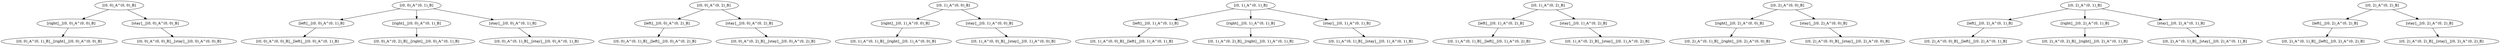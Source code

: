 strict digraph  {
"[(0, 0)_A^(0, 0)_B]";
"[right]__[(0, 0)_A^(0, 0)_B]";
"[(0, 0)_A^(0, 1)_B]__[right]__[(0, 0)_A^(0, 0)_B]";
"[stay]__[(0, 0)_A^(0, 0)_B]";
"[(0, 0)_A^(0, 0)_B]__[stay]__[(0, 0)_A^(0, 0)_B]";
"[(0, 0)_A^(0, 1)_B]";
"[left]__[(0, 0)_A^(0, 1)_B]";
"[(0, 0)_A^(0, 0)_B]__[left]__[(0, 0)_A^(0, 1)_B]";
"[right]__[(0, 0)_A^(0, 1)_B]";
"[(0, 0)_A^(0, 2)_B]__[right]__[(0, 0)_A^(0, 1)_B]";
"[stay]__[(0, 0)_A^(0, 1)_B]";
"[(0, 0)_A^(0, 1)_B]__[stay]__[(0, 0)_A^(0, 1)_B]";
"[(0, 0)_A^(0, 2)_B]";
"[left]__[(0, 0)_A^(0, 2)_B]";
"[(0, 0)_A^(0, 1)_B]__[left]__[(0, 0)_A^(0, 2)_B]";
"[stay]__[(0, 0)_A^(0, 2)_B]";
"[(0, 0)_A^(0, 2)_B]__[stay]__[(0, 0)_A^(0, 2)_B]";
"[(0, 1)_A^(0, 0)_B]";
"[right]__[(0, 1)_A^(0, 0)_B]";
"[(0, 1)_A^(0, 1)_B]__[right]__[(0, 1)_A^(0, 0)_B]";
"[stay]__[(0, 1)_A^(0, 0)_B]";
"[(0, 1)_A^(0, 0)_B]__[stay]__[(0, 1)_A^(0, 0)_B]";
"[(0, 1)_A^(0, 1)_B]";
"[left]__[(0, 1)_A^(0, 1)_B]";
"[(0, 1)_A^(0, 0)_B]__[left]__[(0, 1)_A^(0, 1)_B]";
"[right]__[(0, 1)_A^(0, 1)_B]";
"[(0, 1)_A^(0, 2)_B]__[right]__[(0, 1)_A^(0, 1)_B]";
"[stay]__[(0, 1)_A^(0, 1)_B]";
"[(0, 1)_A^(0, 1)_B]__[stay]__[(0, 1)_A^(0, 1)_B]";
"[(0, 1)_A^(0, 2)_B]";
"[left]__[(0, 1)_A^(0, 2)_B]";
"[(0, 1)_A^(0, 1)_B]__[left]__[(0, 1)_A^(0, 2)_B]";
"[stay]__[(0, 1)_A^(0, 2)_B]";
"[(0, 1)_A^(0, 2)_B]__[stay]__[(0, 1)_A^(0, 2)_B]";
"[(0, 2)_A^(0, 0)_B]";
"[right]__[(0, 2)_A^(0, 0)_B]";
"[(0, 2)_A^(0, 1)_B]__[right]__[(0, 2)_A^(0, 0)_B]";
"[stay]__[(0, 2)_A^(0, 0)_B]";
"[(0, 2)_A^(0, 0)_B]__[stay]__[(0, 2)_A^(0, 0)_B]";
"[(0, 2)_A^(0, 1)_B]";
"[left]__[(0, 2)_A^(0, 1)_B]";
"[(0, 2)_A^(0, 0)_B]__[left]__[(0, 2)_A^(0, 1)_B]";
"[right]__[(0, 2)_A^(0, 1)_B]";
"[(0, 2)_A^(0, 2)_B]__[right]__[(0, 2)_A^(0, 1)_B]";
"[stay]__[(0, 2)_A^(0, 1)_B]";
"[(0, 2)_A^(0, 1)_B]__[stay]__[(0, 2)_A^(0, 1)_B]";
"[(0, 2)_A^(0, 2)_B]";
"[left]__[(0, 2)_A^(0, 2)_B]";
"[(0, 2)_A^(0, 1)_B]__[left]__[(0, 2)_A^(0, 2)_B]";
"[stay]__[(0, 2)_A^(0, 2)_B]";
"[(0, 2)_A^(0, 2)_B]__[stay]__[(0, 2)_A^(0, 2)_B]";
"[(0, 0)_A^(0, 0)_B]" -> "[right]__[(0, 0)_A^(0, 0)_B]";
"[(0, 0)_A^(0, 0)_B]" -> "[stay]__[(0, 0)_A^(0, 0)_B]";
"[right]__[(0, 0)_A^(0, 0)_B]" -> "[(0, 0)_A^(0, 1)_B]__[right]__[(0, 0)_A^(0, 0)_B]"  [weight="1.0"];
"[stay]__[(0, 0)_A^(0, 0)_B]" -> "[(0, 0)_A^(0, 0)_B]__[stay]__[(0, 0)_A^(0, 0)_B]"  [weight="1.0"];
"[(0, 0)_A^(0, 1)_B]" -> "[left]__[(0, 0)_A^(0, 1)_B]";
"[(0, 0)_A^(0, 1)_B]" -> "[right]__[(0, 0)_A^(0, 1)_B]";
"[(0, 0)_A^(0, 1)_B]" -> "[stay]__[(0, 0)_A^(0, 1)_B]";
"[left]__[(0, 0)_A^(0, 1)_B]" -> "[(0, 0)_A^(0, 0)_B]__[left]__[(0, 0)_A^(0, 1)_B]"  [weight="1.0"];
"[right]__[(0, 0)_A^(0, 1)_B]" -> "[(0, 0)_A^(0, 2)_B]__[right]__[(0, 0)_A^(0, 1)_B]"  [weight="1.0"];
"[stay]__[(0, 0)_A^(0, 1)_B]" -> "[(0, 0)_A^(0, 1)_B]__[stay]__[(0, 0)_A^(0, 1)_B]"  [weight="1.0"];
"[(0, 0)_A^(0, 2)_B]" -> "[left]__[(0, 0)_A^(0, 2)_B]";
"[(0, 0)_A^(0, 2)_B]" -> "[stay]__[(0, 0)_A^(0, 2)_B]";
"[left]__[(0, 0)_A^(0, 2)_B]" -> "[(0, 0)_A^(0, 1)_B]__[left]__[(0, 0)_A^(0, 2)_B]"  [weight="1.0"];
"[stay]__[(0, 0)_A^(0, 2)_B]" -> "[(0, 0)_A^(0, 2)_B]__[stay]__[(0, 0)_A^(0, 2)_B]"  [weight="1.0"];
"[(0, 1)_A^(0, 0)_B]" -> "[right]__[(0, 1)_A^(0, 0)_B]";
"[(0, 1)_A^(0, 0)_B]" -> "[stay]__[(0, 1)_A^(0, 0)_B]";
"[right]__[(0, 1)_A^(0, 0)_B]" -> "[(0, 1)_A^(0, 1)_B]__[right]__[(0, 1)_A^(0, 0)_B]"  [weight="1.0"];
"[stay]__[(0, 1)_A^(0, 0)_B]" -> "[(0, 1)_A^(0, 0)_B]__[stay]__[(0, 1)_A^(0, 0)_B]"  [weight="1.0"];
"[(0, 1)_A^(0, 1)_B]" -> "[left]__[(0, 1)_A^(0, 1)_B]";
"[(0, 1)_A^(0, 1)_B]" -> "[right]__[(0, 1)_A^(0, 1)_B]";
"[(0, 1)_A^(0, 1)_B]" -> "[stay]__[(0, 1)_A^(0, 1)_B]";
"[left]__[(0, 1)_A^(0, 1)_B]" -> "[(0, 1)_A^(0, 0)_B]__[left]__[(0, 1)_A^(0, 1)_B]"  [weight="1.0"];
"[right]__[(0, 1)_A^(0, 1)_B]" -> "[(0, 1)_A^(0, 2)_B]__[right]__[(0, 1)_A^(0, 1)_B]"  [weight="1.0"];
"[stay]__[(0, 1)_A^(0, 1)_B]" -> "[(0, 1)_A^(0, 1)_B]__[stay]__[(0, 1)_A^(0, 1)_B]"  [weight="1.0"];
"[(0, 1)_A^(0, 2)_B]" -> "[left]__[(0, 1)_A^(0, 2)_B]";
"[(0, 1)_A^(0, 2)_B]" -> "[stay]__[(0, 1)_A^(0, 2)_B]";
"[left]__[(0, 1)_A^(0, 2)_B]" -> "[(0, 1)_A^(0, 1)_B]__[left]__[(0, 1)_A^(0, 2)_B]"  [weight="1.0"];
"[stay]__[(0, 1)_A^(0, 2)_B]" -> "[(0, 1)_A^(0, 2)_B]__[stay]__[(0, 1)_A^(0, 2)_B]"  [weight="1.0"];
"[(0, 2)_A^(0, 0)_B]" -> "[right]__[(0, 2)_A^(0, 0)_B]";
"[(0, 2)_A^(0, 0)_B]" -> "[stay]__[(0, 2)_A^(0, 0)_B]";
"[right]__[(0, 2)_A^(0, 0)_B]" -> "[(0, 2)_A^(0, 1)_B]__[right]__[(0, 2)_A^(0, 0)_B]"  [weight="1.0"];
"[stay]__[(0, 2)_A^(0, 0)_B]" -> "[(0, 2)_A^(0, 0)_B]__[stay]__[(0, 2)_A^(0, 0)_B]"  [weight="1.0"];
"[(0, 2)_A^(0, 1)_B]" -> "[left]__[(0, 2)_A^(0, 1)_B]";
"[(0, 2)_A^(0, 1)_B]" -> "[right]__[(0, 2)_A^(0, 1)_B]";
"[(0, 2)_A^(0, 1)_B]" -> "[stay]__[(0, 2)_A^(0, 1)_B]";
"[left]__[(0, 2)_A^(0, 1)_B]" -> "[(0, 2)_A^(0, 0)_B]__[left]__[(0, 2)_A^(0, 1)_B]"  [weight="1.0"];
"[right]__[(0, 2)_A^(0, 1)_B]" -> "[(0, 2)_A^(0, 2)_B]__[right]__[(0, 2)_A^(0, 1)_B]"  [weight="1.0"];
"[stay]__[(0, 2)_A^(0, 1)_B]" -> "[(0, 2)_A^(0, 1)_B]__[stay]__[(0, 2)_A^(0, 1)_B]"  [weight="1.0"];
"[(0, 2)_A^(0, 2)_B]" -> "[left]__[(0, 2)_A^(0, 2)_B]";
"[(0, 2)_A^(0, 2)_B]" -> "[stay]__[(0, 2)_A^(0, 2)_B]";
"[left]__[(0, 2)_A^(0, 2)_B]" -> "[(0, 2)_A^(0, 1)_B]__[left]__[(0, 2)_A^(0, 2)_B]"  [weight="1.0"];
"[stay]__[(0, 2)_A^(0, 2)_B]" -> "[(0, 2)_A^(0, 2)_B]__[stay]__[(0, 2)_A^(0, 2)_B]"  [weight="1.0"];
}
